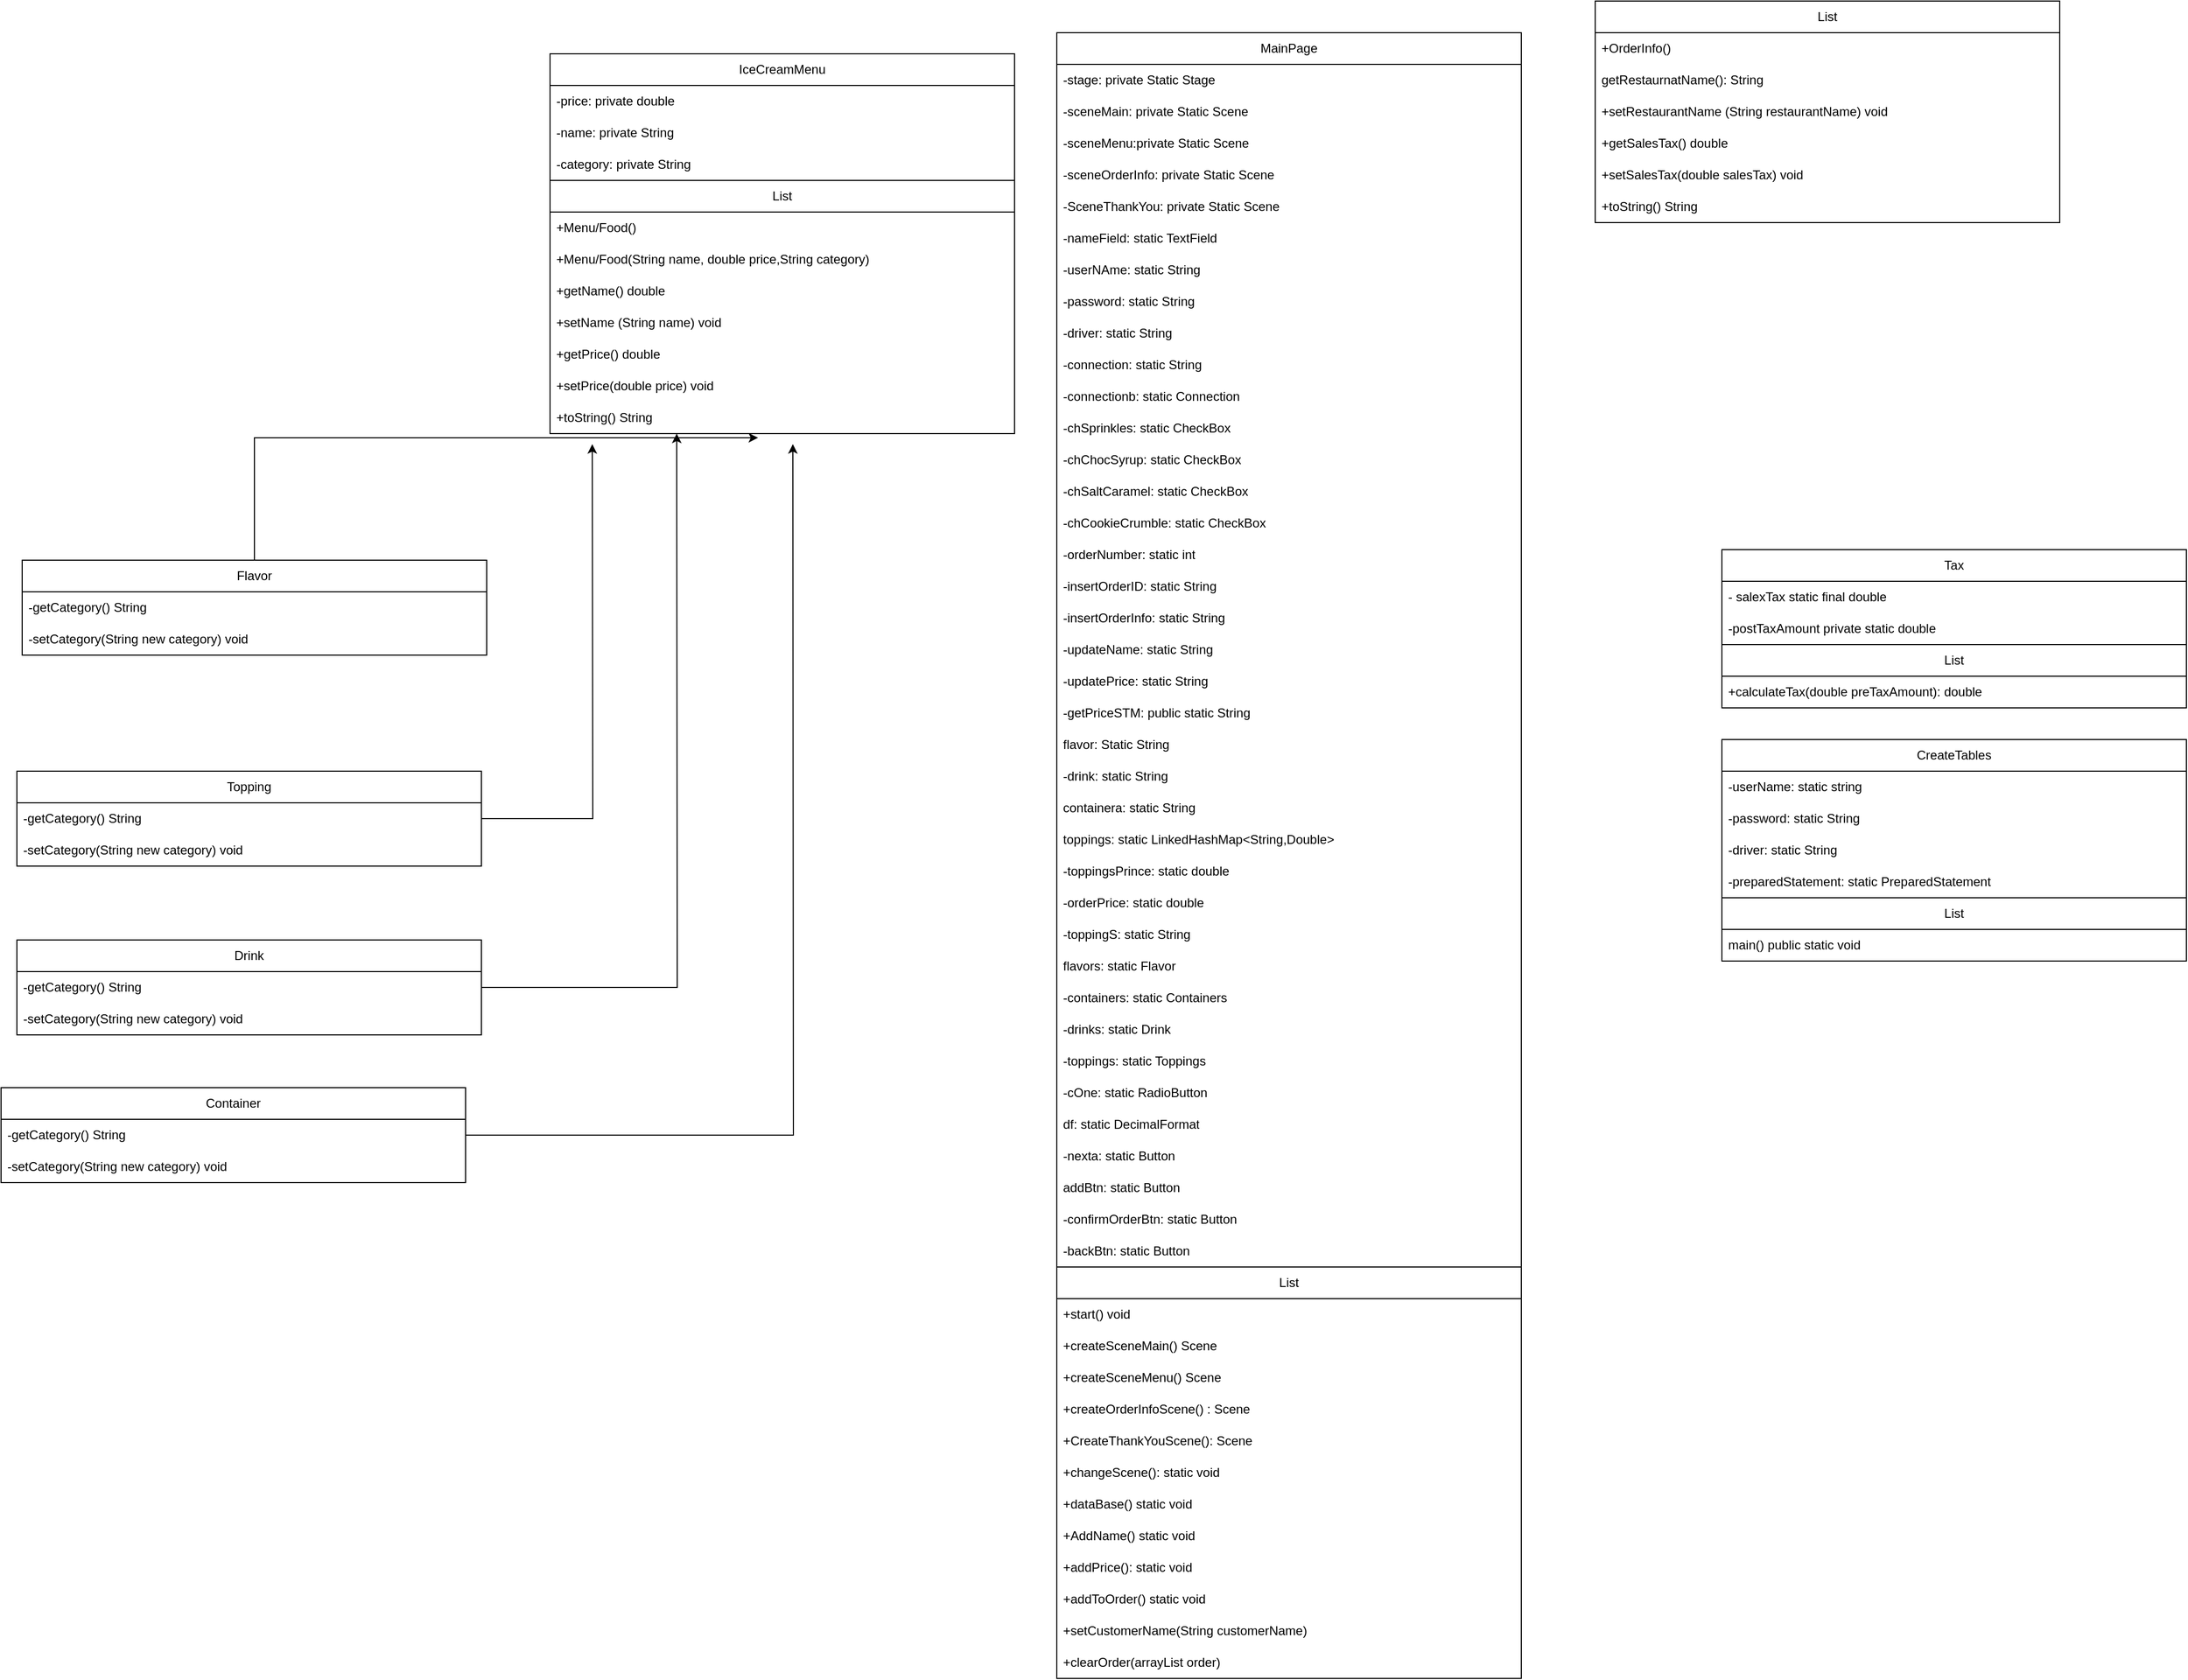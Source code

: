 <mxfile version="24.7.8">
  <diagram name="Page-1" id="-aifD0vS87wmcOVQs_tR">
    <mxGraphModel dx="1948" dy="847" grid="1" gridSize="10" guides="1" tooltips="1" connect="1" arrows="1" fold="1" page="1" pageScale="1" pageWidth="850" pageHeight="1100" math="0" shadow="0">
      <root>
        <mxCell id="0" />
        <mxCell id="1" parent="0" />
        <mxCell id="kjVfnSXXRz8Wj4rATBFp-2" value="IceCreamMenu" style="swimlane;fontStyle=0;childLayout=stackLayout;horizontal=1;startSize=30;horizontalStack=0;resizeParent=1;resizeParentMax=0;resizeLast=0;collapsible=1;marginBottom=0;whiteSpace=wrap;html=1;" parent="1" vertex="1">
          <mxGeometry x="80" y="120" width="440" height="120" as="geometry" />
        </mxCell>
        <mxCell id="kjVfnSXXRz8Wj4rATBFp-3" value="-price: private double" style="text;strokeColor=none;fillColor=none;align=left;verticalAlign=middle;spacingLeft=4;spacingRight=4;overflow=hidden;points=[[0,0.5],[1,0.5]];portConstraint=eastwest;rotatable=0;whiteSpace=wrap;html=1;" parent="kjVfnSXXRz8Wj4rATBFp-2" vertex="1">
          <mxGeometry y="30" width="440" height="30" as="geometry" />
        </mxCell>
        <mxCell id="kjVfnSXXRz8Wj4rATBFp-4" value="-name: private String" style="text;strokeColor=none;fillColor=none;align=left;verticalAlign=middle;spacingLeft=4;spacingRight=4;overflow=hidden;points=[[0,0.5],[1,0.5]];portConstraint=eastwest;rotatable=0;whiteSpace=wrap;html=1;" parent="kjVfnSXXRz8Wj4rATBFp-2" vertex="1">
          <mxGeometry y="60" width="440" height="30" as="geometry" />
        </mxCell>
        <mxCell id="II3tIrO5HXtIdkDojl2Y-5" value="-category: private String" style="text;strokeColor=none;fillColor=none;align=left;verticalAlign=middle;spacingLeft=4;spacingRight=4;overflow=hidden;points=[[0,0.5],[1,0.5]];portConstraint=eastwest;rotatable=0;whiteSpace=wrap;html=1;" parent="kjVfnSXXRz8Wj4rATBFp-2" vertex="1">
          <mxGeometry y="90" width="440" height="30" as="geometry" />
        </mxCell>
        <mxCell id="kjVfnSXXRz8Wj4rATBFp-8" value="List" style="swimlane;fontStyle=0;childLayout=stackLayout;horizontal=1;startSize=30;horizontalStack=0;resizeParent=1;resizeParentMax=0;resizeLast=0;collapsible=1;marginBottom=0;whiteSpace=wrap;html=1;" parent="1" vertex="1">
          <mxGeometry x="80" y="240" width="440" height="240" as="geometry" />
        </mxCell>
        <mxCell id="kjVfnSXXRz8Wj4rATBFp-10" value="+Menu/Food()" style="text;strokeColor=none;fillColor=none;align=left;verticalAlign=middle;spacingLeft=4;spacingRight=4;overflow=hidden;points=[[0,0.5],[1,0.5]];portConstraint=eastwest;rotatable=0;whiteSpace=wrap;html=1;" parent="kjVfnSXXRz8Wj4rATBFp-8" vertex="1">
          <mxGeometry y="30" width="440" height="30" as="geometry" />
        </mxCell>
        <mxCell id="kjVfnSXXRz8Wj4rATBFp-14" value="+Menu/Food(String name, double price,String category)" style="text;strokeColor=none;fillColor=none;align=left;verticalAlign=middle;spacingLeft=4;spacingRight=4;overflow=hidden;points=[[0,0.5],[1,0.5]];portConstraint=eastwest;rotatable=0;whiteSpace=wrap;html=1;" parent="kjVfnSXXRz8Wj4rATBFp-8" vertex="1">
          <mxGeometry y="60" width="440" height="30" as="geometry" />
        </mxCell>
        <mxCell id="kjVfnSXXRz8Wj4rATBFp-16" value="+getName() double" style="text;strokeColor=none;fillColor=none;align=left;verticalAlign=middle;spacingLeft=4;spacingRight=4;overflow=hidden;points=[[0,0.5],[1,0.5]];portConstraint=eastwest;rotatable=0;whiteSpace=wrap;html=1;" parent="kjVfnSXXRz8Wj4rATBFp-8" vertex="1">
          <mxGeometry y="90" width="440" height="30" as="geometry" />
        </mxCell>
        <mxCell id="kjVfnSXXRz8Wj4rATBFp-17" value="+setName (String name) void" style="text;strokeColor=none;fillColor=none;align=left;verticalAlign=middle;spacingLeft=4;spacingRight=4;overflow=hidden;points=[[0,0.5],[1,0.5]];portConstraint=eastwest;rotatable=0;whiteSpace=wrap;html=1;" parent="kjVfnSXXRz8Wj4rATBFp-8" vertex="1">
          <mxGeometry y="120" width="440" height="30" as="geometry" />
        </mxCell>
        <mxCell id="kjVfnSXXRz8Wj4rATBFp-20" value="+getPrice() double" style="text;strokeColor=none;fillColor=none;align=left;verticalAlign=middle;spacingLeft=4;spacingRight=4;overflow=hidden;points=[[0,0.5],[1,0.5]];portConstraint=eastwest;rotatable=0;whiteSpace=wrap;html=1;" parent="kjVfnSXXRz8Wj4rATBFp-8" vertex="1">
          <mxGeometry y="150" width="440" height="30" as="geometry" />
        </mxCell>
        <mxCell id="kjVfnSXXRz8Wj4rATBFp-21" value="+setPrice(double price) void" style="text;strokeColor=none;fillColor=none;align=left;verticalAlign=middle;spacingLeft=4;spacingRight=4;overflow=hidden;points=[[0,0.5],[1,0.5]];portConstraint=eastwest;rotatable=0;whiteSpace=wrap;html=1;" parent="kjVfnSXXRz8Wj4rATBFp-8" vertex="1">
          <mxGeometry y="180" width="440" height="30" as="geometry" />
        </mxCell>
        <mxCell id="II3tIrO5HXtIdkDojl2Y-6" value="+toString() String" style="text;strokeColor=none;fillColor=none;align=left;verticalAlign=middle;spacingLeft=4;spacingRight=4;overflow=hidden;points=[[0,0.5],[1,0.5]];portConstraint=eastwest;rotatable=0;whiteSpace=wrap;html=1;" parent="kjVfnSXXRz8Wj4rATBFp-8" vertex="1">
          <mxGeometry y="210" width="440" height="30" as="geometry" />
        </mxCell>
        <mxCell id="rbbCesa_e22yrcxq_NEv-3" value="MainPage" style="swimlane;fontStyle=0;childLayout=stackLayout;horizontal=1;startSize=30;horizontalStack=0;resizeParent=1;resizeParentMax=0;resizeLast=0;collapsible=1;marginBottom=0;whiteSpace=wrap;html=1;" parent="1" vertex="1">
          <mxGeometry x="560" y="100" width="440" height="1170" as="geometry" />
        </mxCell>
        <mxCell id="rbbCesa_e22yrcxq_NEv-4" value="-stage: private Static Stage" style="text;strokeColor=none;fillColor=none;align=left;verticalAlign=middle;spacingLeft=4;spacingRight=4;overflow=hidden;points=[[0,0.5],[1,0.5]];portConstraint=eastwest;rotatable=0;whiteSpace=wrap;html=1;" parent="rbbCesa_e22yrcxq_NEv-3" vertex="1">
          <mxGeometry y="30" width="440" height="30" as="geometry" />
        </mxCell>
        <mxCell id="II3tIrO5HXtIdkDojl2Y-7" value="-sceneMain: private Static Scene" style="text;strokeColor=none;fillColor=none;align=left;verticalAlign=middle;spacingLeft=4;spacingRight=4;overflow=hidden;points=[[0,0.5],[1,0.5]];portConstraint=eastwest;rotatable=0;whiteSpace=wrap;html=1;" parent="rbbCesa_e22yrcxq_NEv-3" vertex="1">
          <mxGeometry y="60" width="440" height="30" as="geometry" />
        </mxCell>
        <mxCell id="7e-p5TcosphbASPrPmZR-21" value="-sceneMenu:private Static Scene" style="text;strokeColor=none;fillColor=none;align=left;verticalAlign=middle;spacingLeft=4;spacingRight=4;overflow=hidden;points=[[0,0.5],[1,0.5]];portConstraint=eastwest;rotatable=0;whiteSpace=wrap;html=1;" vertex="1" parent="rbbCesa_e22yrcxq_NEv-3">
          <mxGeometry y="90" width="440" height="30" as="geometry" />
        </mxCell>
        <mxCell id="7e-p5TcosphbASPrPmZR-22" value="-sceneOrderInfo: private Static Scene" style="text;strokeColor=none;fillColor=none;align=left;verticalAlign=middle;spacingLeft=4;spacingRight=4;overflow=hidden;points=[[0,0.5],[1,0.5]];portConstraint=eastwest;rotatable=0;whiteSpace=wrap;html=1;" vertex="1" parent="rbbCesa_e22yrcxq_NEv-3">
          <mxGeometry y="120" width="440" height="30" as="geometry" />
        </mxCell>
        <mxCell id="7e-p5TcosphbASPrPmZR-23" value="-SceneThankYou: private Static Scene" style="text;strokeColor=none;fillColor=none;align=left;verticalAlign=middle;spacingLeft=4;spacingRight=4;overflow=hidden;points=[[0,0.5],[1,0.5]];portConstraint=eastwest;rotatable=0;whiteSpace=wrap;html=1;" vertex="1" parent="rbbCesa_e22yrcxq_NEv-3">
          <mxGeometry y="150" width="440" height="30" as="geometry" />
        </mxCell>
        <mxCell id="7e-p5TcosphbASPrPmZR-24" value="-nameField: static TextField" style="text;strokeColor=none;fillColor=none;align=left;verticalAlign=middle;spacingLeft=4;spacingRight=4;overflow=hidden;points=[[0,0.5],[1,0.5]];portConstraint=eastwest;rotatable=0;whiteSpace=wrap;html=1;" vertex="1" parent="rbbCesa_e22yrcxq_NEv-3">
          <mxGeometry y="180" width="440" height="30" as="geometry" />
        </mxCell>
        <mxCell id="7e-p5TcosphbASPrPmZR-25" value="-userNAme: static String" style="text;strokeColor=none;fillColor=none;align=left;verticalAlign=middle;spacingLeft=4;spacingRight=4;overflow=hidden;points=[[0,0.5],[1,0.5]];portConstraint=eastwest;rotatable=0;whiteSpace=wrap;html=1;" vertex="1" parent="rbbCesa_e22yrcxq_NEv-3">
          <mxGeometry y="210" width="440" height="30" as="geometry" />
        </mxCell>
        <mxCell id="7e-p5TcosphbASPrPmZR-26" value="-password: static String" style="text;strokeColor=none;fillColor=none;align=left;verticalAlign=middle;spacingLeft=4;spacingRight=4;overflow=hidden;points=[[0,0.5],[1,0.5]];portConstraint=eastwest;rotatable=0;whiteSpace=wrap;html=1;" vertex="1" parent="rbbCesa_e22yrcxq_NEv-3">
          <mxGeometry y="240" width="440" height="30" as="geometry" />
        </mxCell>
        <mxCell id="7e-p5TcosphbASPrPmZR-27" value="-driver: static String" style="text;strokeColor=none;fillColor=none;align=left;verticalAlign=middle;spacingLeft=4;spacingRight=4;overflow=hidden;points=[[0,0.5],[1,0.5]];portConstraint=eastwest;rotatable=0;whiteSpace=wrap;html=1;" vertex="1" parent="rbbCesa_e22yrcxq_NEv-3">
          <mxGeometry y="270" width="440" height="30" as="geometry" />
        </mxCell>
        <mxCell id="7e-p5TcosphbASPrPmZR-28" value="-connection: static String" style="text;strokeColor=none;fillColor=none;align=left;verticalAlign=middle;spacingLeft=4;spacingRight=4;overflow=hidden;points=[[0,0.5],[1,0.5]];portConstraint=eastwest;rotatable=0;whiteSpace=wrap;html=1;" vertex="1" parent="rbbCesa_e22yrcxq_NEv-3">
          <mxGeometry y="300" width="440" height="30" as="geometry" />
        </mxCell>
        <mxCell id="7e-p5TcosphbASPrPmZR-30" value="-connectionb: static Connection" style="text;strokeColor=none;fillColor=none;align=left;verticalAlign=middle;spacingLeft=4;spacingRight=4;overflow=hidden;points=[[0,0.5],[1,0.5]];portConstraint=eastwest;rotatable=0;whiteSpace=wrap;html=1;" vertex="1" parent="rbbCesa_e22yrcxq_NEv-3">
          <mxGeometry y="330" width="440" height="30" as="geometry" />
        </mxCell>
        <mxCell id="7e-p5TcosphbASPrPmZR-29" value="-chSprinkles: static CheckBox" style="text;strokeColor=none;fillColor=none;align=left;verticalAlign=middle;spacingLeft=4;spacingRight=4;overflow=hidden;points=[[0,0.5],[1,0.5]];portConstraint=eastwest;rotatable=0;whiteSpace=wrap;html=1;" vertex="1" parent="rbbCesa_e22yrcxq_NEv-3">
          <mxGeometry y="360" width="440" height="30" as="geometry" />
        </mxCell>
        <mxCell id="7e-p5TcosphbASPrPmZR-31" value="-chChocSyrup: static CheckBox" style="text;strokeColor=none;fillColor=none;align=left;verticalAlign=middle;spacingLeft=4;spacingRight=4;overflow=hidden;points=[[0,0.5],[1,0.5]];portConstraint=eastwest;rotatable=0;whiteSpace=wrap;html=1;" vertex="1" parent="rbbCesa_e22yrcxq_NEv-3">
          <mxGeometry y="390" width="440" height="30" as="geometry" />
        </mxCell>
        <mxCell id="7e-p5TcosphbASPrPmZR-32" value="-chSaltCaramel: static CheckBox" style="text;strokeColor=none;fillColor=none;align=left;verticalAlign=middle;spacingLeft=4;spacingRight=4;overflow=hidden;points=[[0,0.5],[1,0.5]];portConstraint=eastwest;rotatable=0;whiteSpace=wrap;html=1;" vertex="1" parent="rbbCesa_e22yrcxq_NEv-3">
          <mxGeometry y="420" width="440" height="30" as="geometry" />
        </mxCell>
        <mxCell id="7e-p5TcosphbASPrPmZR-33" value="-chCookieCrumble: static CheckBox" style="text;strokeColor=none;fillColor=none;align=left;verticalAlign=middle;spacingLeft=4;spacingRight=4;overflow=hidden;points=[[0,0.5],[1,0.5]];portConstraint=eastwest;rotatable=0;whiteSpace=wrap;html=1;" vertex="1" parent="rbbCesa_e22yrcxq_NEv-3">
          <mxGeometry y="450" width="440" height="30" as="geometry" />
        </mxCell>
        <mxCell id="7e-p5TcosphbASPrPmZR-34" value="-orderNumber: static int" style="text;strokeColor=none;fillColor=none;align=left;verticalAlign=middle;spacingLeft=4;spacingRight=4;overflow=hidden;points=[[0,0.5],[1,0.5]];portConstraint=eastwest;rotatable=0;whiteSpace=wrap;html=1;" vertex="1" parent="rbbCesa_e22yrcxq_NEv-3">
          <mxGeometry y="480" width="440" height="30" as="geometry" />
        </mxCell>
        <mxCell id="7e-p5TcosphbASPrPmZR-35" value="-insertOrderID: static String" style="text;strokeColor=none;fillColor=none;align=left;verticalAlign=middle;spacingLeft=4;spacingRight=4;overflow=hidden;points=[[0,0.5],[1,0.5]];portConstraint=eastwest;rotatable=0;whiteSpace=wrap;html=1;" vertex="1" parent="rbbCesa_e22yrcxq_NEv-3">
          <mxGeometry y="510" width="440" height="30" as="geometry" />
        </mxCell>
        <mxCell id="7e-p5TcosphbASPrPmZR-36" value="-insertOrderInfo: static String" style="text;strokeColor=none;fillColor=none;align=left;verticalAlign=middle;spacingLeft=4;spacingRight=4;overflow=hidden;points=[[0,0.5],[1,0.5]];portConstraint=eastwest;rotatable=0;whiteSpace=wrap;html=1;" vertex="1" parent="rbbCesa_e22yrcxq_NEv-3">
          <mxGeometry y="540" width="440" height="30" as="geometry" />
        </mxCell>
        <mxCell id="7e-p5TcosphbASPrPmZR-37" value="-updateName: static String" style="text;strokeColor=none;fillColor=none;align=left;verticalAlign=middle;spacingLeft=4;spacingRight=4;overflow=hidden;points=[[0,0.5],[1,0.5]];portConstraint=eastwest;rotatable=0;whiteSpace=wrap;html=1;" vertex="1" parent="rbbCesa_e22yrcxq_NEv-3">
          <mxGeometry y="570" width="440" height="30" as="geometry" />
        </mxCell>
        <mxCell id="7e-p5TcosphbASPrPmZR-38" value="-updatePrice: static String" style="text;strokeColor=none;fillColor=none;align=left;verticalAlign=middle;spacingLeft=4;spacingRight=4;overflow=hidden;points=[[0,0.5],[1,0.5]];portConstraint=eastwest;rotatable=0;whiteSpace=wrap;html=1;" vertex="1" parent="rbbCesa_e22yrcxq_NEv-3">
          <mxGeometry y="600" width="440" height="30" as="geometry" />
        </mxCell>
        <mxCell id="7e-p5TcosphbASPrPmZR-39" value="-getPriceSTM: public static String" style="text;strokeColor=none;fillColor=none;align=left;verticalAlign=middle;spacingLeft=4;spacingRight=4;overflow=hidden;points=[[0,0.5],[1,0.5]];portConstraint=eastwest;rotatable=0;whiteSpace=wrap;html=1;" vertex="1" parent="rbbCesa_e22yrcxq_NEv-3">
          <mxGeometry y="630" width="440" height="30" as="geometry" />
        </mxCell>
        <mxCell id="7e-p5TcosphbASPrPmZR-40" value="flavor: Static String" style="text;strokeColor=none;fillColor=none;align=left;verticalAlign=middle;spacingLeft=4;spacingRight=4;overflow=hidden;points=[[0,0.5],[1,0.5]];portConstraint=eastwest;rotatable=0;whiteSpace=wrap;html=1;" vertex="1" parent="rbbCesa_e22yrcxq_NEv-3">
          <mxGeometry y="660" width="440" height="30" as="geometry" />
        </mxCell>
        <mxCell id="7e-p5TcosphbASPrPmZR-41" value="-drink: static String" style="text;strokeColor=none;fillColor=none;align=left;verticalAlign=middle;spacingLeft=4;spacingRight=4;overflow=hidden;points=[[0,0.5],[1,0.5]];portConstraint=eastwest;rotatable=0;whiteSpace=wrap;html=1;" vertex="1" parent="rbbCesa_e22yrcxq_NEv-3">
          <mxGeometry y="690" width="440" height="30" as="geometry" />
        </mxCell>
        <mxCell id="7e-p5TcosphbASPrPmZR-42" value="containera: static String" style="text;strokeColor=none;fillColor=none;align=left;verticalAlign=middle;spacingLeft=4;spacingRight=4;overflow=hidden;points=[[0,0.5],[1,0.5]];portConstraint=eastwest;rotatable=0;whiteSpace=wrap;html=1;" vertex="1" parent="rbbCesa_e22yrcxq_NEv-3">
          <mxGeometry y="720" width="440" height="30" as="geometry" />
        </mxCell>
        <mxCell id="7e-p5TcosphbASPrPmZR-43" value="toppings: static LinkedHashMap&amp;lt;String,Double&amp;gt;" style="text;strokeColor=none;fillColor=none;align=left;verticalAlign=middle;spacingLeft=4;spacingRight=4;overflow=hidden;points=[[0,0.5],[1,0.5]];portConstraint=eastwest;rotatable=0;whiteSpace=wrap;html=1;" vertex="1" parent="rbbCesa_e22yrcxq_NEv-3">
          <mxGeometry y="750" width="440" height="30" as="geometry" />
        </mxCell>
        <mxCell id="7e-p5TcosphbASPrPmZR-44" value="-toppingsPrince: static double" style="text;strokeColor=none;fillColor=none;align=left;verticalAlign=middle;spacingLeft=4;spacingRight=4;overflow=hidden;points=[[0,0.5],[1,0.5]];portConstraint=eastwest;rotatable=0;whiteSpace=wrap;html=1;" vertex="1" parent="rbbCesa_e22yrcxq_NEv-3">
          <mxGeometry y="780" width="440" height="30" as="geometry" />
        </mxCell>
        <mxCell id="7e-p5TcosphbASPrPmZR-45" value="-orderPrice: static double" style="text;strokeColor=none;fillColor=none;align=left;verticalAlign=middle;spacingLeft=4;spacingRight=4;overflow=hidden;points=[[0,0.5],[1,0.5]];portConstraint=eastwest;rotatable=0;whiteSpace=wrap;html=1;" vertex="1" parent="rbbCesa_e22yrcxq_NEv-3">
          <mxGeometry y="810" width="440" height="30" as="geometry" />
        </mxCell>
        <mxCell id="7e-p5TcosphbASPrPmZR-46" value="-toppingS: static String" style="text;strokeColor=none;fillColor=none;align=left;verticalAlign=middle;spacingLeft=4;spacingRight=4;overflow=hidden;points=[[0,0.5],[1,0.5]];portConstraint=eastwest;rotatable=0;whiteSpace=wrap;html=1;" vertex="1" parent="rbbCesa_e22yrcxq_NEv-3">
          <mxGeometry y="840" width="440" height="30" as="geometry" />
        </mxCell>
        <mxCell id="7e-p5TcosphbASPrPmZR-47" value="flavors: static Flavor" style="text;strokeColor=none;fillColor=none;align=left;verticalAlign=middle;spacingLeft=4;spacingRight=4;overflow=hidden;points=[[0,0.5],[1,0.5]];portConstraint=eastwest;rotatable=0;whiteSpace=wrap;html=1;" vertex="1" parent="rbbCesa_e22yrcxq_NEv-3">
          <mxGeometry y="870" width="440" height="30" as="geometry" />
        </mxCell>
        <mxCell id="7e-p5TcosphbASPrPmZR-48" value="-containers: static Containers" style="text;strokeColor=none;fillColor=none;align=left;verticalAlign=middle;spacingLeft=4;spacingRight=4;overflow=hidden;points=[[0,0.5],[1,0.5]];portConstraint=eastwest;rotatable=0;whiteSpace=wrap;html=1;" vertex="1" parent="rbbCesa_e22yrcxq_NEv-3">
          <mxGeometry y="900" width="440" height="30" as="geometry" />
        </mxCell>
        <mxCell id="7e-p5TcosphbASPrPmZR-49" value="-drinks: static Drink" style="text;strokeColor=none;fillColor=none;align=left;verticalAlign=middle;spacingLeft=4;spacingRight=4;overflow=hidden;points=[[0,0.5],[1,0.5]];portConstraint=eastwest;rotatable=0;whiteSpace=wrap;html=1;" vertex="1" parent="rbbCesa_e22yrcxq_NEv-3">
          <mxGeometry y="930" width="440" height="30" as="geometry" />
        </mxCell>
        <mxCell id="7e-p5TcosphbASPrPmZR-50" value="-toppings: static Toppings" style="text;strokeColor=none;fillColor=none;align=left;verticalAlign=middle;spacingLeft=4;spacingRight=4;overflow=hidden;points=[[0,0.5],[1,0.5]];portConstraint=eastwest;rotatable=0;whiteSpace=wrap;html=1;" vertex="1" parent="rbbCesa_e22yrcxq_NEv-3">
          <mxGeometry y="960" width="440" height="30" as="geometry" />
        </mxCell>
        <mxCell id="7e-p5TcosphbASPrPmZR-51" value="-cOne: static RadioButton" style="text;strokeColor=none;fillColor=none;align=left;verticalAlign=middle;spacingLeft=4;spacingRight=4;overflow=hidden;points=[[0,0.5],[1,0.5]];portConstraint=eastwest;rotatable=0;whiteSpace=wrap;html=1;" vertex="1" parent="rbbCesa_e22yrcxq_NEv-3">
          <mxGeometry y="990" width="440" height="30" as="geometry" />
        </mxCell>
        <mxCell id="7e-p5TcosphbASPrPmZR-52" value="df: static DecimalFormat" style="text;strokeColor=none;fillColor=none;align=left;verticalAlign=middle;spacingLeft=4;spacingRight=4;overflow=hidden;points=[[0,0.5],[1,0.5]];portConstraint=eastwest;rotatable=0;whiteSpace=wrap;html=1;" vertex="1" parent="rbbCesa_e22yrcxq_NEv-3">
          <mxGeometry y="1020" width="440" height="30" as="geometry" />
        </mxCell>
        <mxCell id="7e-p5TcosphbASPrPmZR-53" value="-nexta: static Button" style="text;strokeColor=none;fillColor=none;align=left;verticalAlign=middle;spacingLeft=4;spacingRight=4;overflow=hidden;points=[[0,0.5],[1,0.5]];portConstraint=eastwest;rotatable=0;whiteSpace=wrap;html=1;" vertex="1" parent="rbbCesa_e22yrcxq_NEv-3">
          <mxGeometry y="1050" width="440" height="30" as="geometry" />
        </mxCell>
        <mxCell id="7e-p5TcosphbASPrPmZR-54" value="addBtn: static Button" style="text;strokeColor=none;fillColor=none;align=left;verticalAlign=middle;spacingLeft=4;spacingRight=4;overflow=hidden;points=[[0,0.5],[1,0.5]];portConstraint=eastwest;rotatable=0;whiteSpace=wrap;html=1;" vertex="1" parent="rbbCesa_e22yrcxq_NEv-3">
          <mxGeometry y="1080" width="440" height="30" as="geometry" />
        </mxCell>
        <mxCell id="7e-p5TcosphbASPrPmZR-55" value="-confirmOrderBtn: static Button" style="text;strokeColor=none;fillColor=none;align=left;verticalAlign=middle;spacingLeft=4;spacingRight=4;overflow=hidden;points=[[0,0.5],[1,0.5]];portConstraint=eastwest;rotatable=0;whiteSpace=wrap;html=1;" vertex="1" parent="rbbCesa_e22yrcxq_NEv-3">
          <mxGeometry y="1110" width="440" height="30" as="geometry" />
        </mxCell>
        <mxCell id="7e-p5TcosphbASPrPmZR-56" value="-backBtn: static Button" style="text;strokeColor=none;fillColor=none;align=left;verticalAlign=middle;spacingLeft=4;spacingRight=4;overflow=hidden;points=[[0,0.5],[1,0.5]];portConstraint=eastwest;rotatable=0;whiteSpace=wrap;html=1;" vertex="1" parent="rbbCesa_e22yrcxq_NEv-3">
          <mxGeometry y="1140" width="440" height="30" as="geometry" />
        </mxCell>
        <mxCell id="II3tIrO5HXtIdkDojl2Y-11" value="List" style="swimlane;fontStyle=0;childLayout=stackLayout;horizontal=1;startSize=30;horizontalStack=0;resizeParent=1;resizeParentMax=0;resizeLast=0;collapsible=1;marginBottom=0;whiteSpace=wrap;html=1;" parent="1" vertex="1">
          <mxGeometry x="1070" y="70" width="440" height="210" as="geometry" />
        </mxCell>
        <mxCell id="II3tIrO5HXtIdkDojl2Y-13" value="+OrderInfo()" style="text;strokeColor=none;fillColor=none;align=left;verticalAlign=middle;spacingLeft=4;spacingRight=4;overflow=hidden;points=[[0,0.5],[1,0.5]];portConstraint=eastwest;rotatable=0;whiteSpace=wrap;html=1;" parent="II3tIrO5HXtIdkDojl2Y-11" vertex="1">
          <mxGeometry y="30" width="440" height="30" as="geometry" />
        </mxCell>
        <mxCell id="II3tIrO5HXtIdkDojl2Y-14" value="getRestaurnatName(): String" style="text;strokeColor=none;fillColor=none;align=left;verticalAlign=middle;spacingLeft=4;spacingRight=4;overflow=hidden;points=[[0,0.5],[1,0.5]];portConstraint=eastwest;rotatable=0;whiteSpace=wrap;html=1;" parent="II3tIrO5HXtIdkDojl2Y-11" vertex="1">
          <mxGeometry y="60" width="440" height="30" as="geometry" />
        </mxCell>
        <mxCell id="II3tIrO5HXtIdkDojl2Y-15" value="+setRestaurantName (String restaurantName) void" style="text;strokeColor=none;fillColor=none;align=left;verticalAlign=middle;spacingLeft=4;spacingRight=4;overflow=hidden;points=[[0,0.5],[1,0.5]];portConstraint=eastwest;rotatable=0;whiteSpace=wrap;html=1;" parent="II3tIrO5HXtIdkDojl2Y-11" vertex="1">
          <mxGeometry y="90" width="440" height="30" as="geometry" />
        </mxCell>
        <mxCell id="II3tIrO5HXtIdkDojl2Y-16" value="+getSalesTax() double" style="text;strokeColor=none;fillColor=none;align=left;verticalAlign=middle;spacingLeft=4;spacingRight=4;overflow=hidden;points=[[0,0.5],[1,0.5]];portConstraint=eastwest;rotatable=0;whiteSpace=wrap;html=1;" parent="II3tIrO5HXtIdkDojl2Y-11" vertex="1">
          <mxGeometry y="120" width="440" height="30" as="geometry" />
        </mxCell>
        <mxCell id="II3tIrO5HXtIdkDojl2Y-17" value="+setSalesTax(double salesTax) void" style="text;strokeColor=none;fillColor=none;align=left;verticalAlign=middle;spacingLeft=4;spacingRight=4;overflow=hidden;points=[[0,0.5],[1,0.5]];portConstraint=eastwest;rotatable=0;whiteSpace=wrap;html=1;" parent="II3tIrO5HXtIdkDojl2Y-11" vertex="1">
          <mxGeometry y="150" width="440" height="30" as="geometry" />
        </mxCell>
        <mxCell id="II3tIrO5HXtIdkDojl2Y-20" value="+toString() String" style="text;strokeColor=none;fillColor=none;align=left;verticalAlign=middle;spacingLeft=4;spacingRight=4;overflow=hidden;points=[[0,0.5],[1,0.5]];portConstraint=eastwest;rotatable=0;whiteSpace=wrap;html=1;" parent="II3tIrO5HXtIdkDojl2Y-11" vertex="1">
          <mxGeometry y="180" width="440" height="30" as="geometry" />
        </mxCell>
        <mxCell id="II3tIrO5HXtIdkDojl2Y-29" value="List" style="swimlane;fontStyle=0;childLayout=stackLayout;horizontal=1;startSize=30;horizontalStack=0;resizeParent=1;resizeParentMax=0;resizeLast=0;collapsible=1;marginBottom=0;whiteSpace=wrap;html=1;" parent="1" vertex="1">
          <mxGeometry x="560" y="1270" width="440" height="390" as="geometry" />
        </mxCell>
        <mxCell id="II3tIrO5HXtIdkDojl2Y-30" value="+start() void" style="text;strokeColor=none;fillColor=none;align=left;verticalAlign=middle;spacingLeft=4;spacingRight=4;overflow=hidden;points=[[0,0.5],[1,0.5]];portConstraint=eastwest;rotatable=0;whiteSpace=wrap;html=1;" parent="II3tIrO5HXtIdkDojl2Y-29" vertex="1">
          <mxGeometry y="30" width="440" height="30" as="geometry" />
        </mxCell>
        <mxCell id="II3tIrO5HXtIdkDojl2Y-31" value="+createSceneMain() Scene" style="text;strokeColor=none;fillColor=none;align=left;verticalAlign=middle;spacingLeft=4;spacingRight=4;overflow=hidden;points=[[0,0.5],[1,0.5]];portConstraint=eastwest;rotatable=0;whiteSpace=wrap;html=1;" parent="II3tIrO5HXtIdkDojl2Y-29" vertex="1">
          <mxGeometry y="60" width="440" height="30" as="geometry" />
        </mxCell>
        <mxCell id="II3tIrO5HXtIdkDojl2Y-32" value="+createSceneMenu() Scene" style="text;strokeColor=none;fillColor=none;align=left;verticalAlign=middle;spacingLeft=4;spacingRight=4;overflow=hidden;points=[[0,0.5],[1,0.5]];portConstraint=eastwest;rotatable=0;whiteSpace=wrap;html=1;" parent="II3tIrO5HXtIdkDojl2Y-29" vertex="1">
          <mxGeometry y="90" width="440" height="30" as="geometry" />
        </mxCell>
        <mxCell id="II3tIrO5HXtIdkDojl2Y-33" value="+createOrderInfoScene() : Scene" style="text;strokeColor=none;fillColor=none;align=left;verticalAlign=middle;spacingLeft=4;spacingRight=4;overflow=hidden;points=[[0,0.5],[1,0.5]];portConstraint=eastwest;rotatable=0;whiteSpace=wrap;html=1;" parent="II3tIrO5HXtIdkDojl2Y-29" vertex="1">
          <mxGeometry y="120" width="440" height="30" as="geometry" />
        </mxCell>
        <mxCell id="II3tIrO5HXtIdkDojl2Y-34" value="+CreateThankYouScene(): Scene" style="text;strokeColor=none;fillColor=none;align=left;verticalAlign=middle;spacingLeft=4;spacingRight=4;overflow=hidden;points=[[0,0.5],[1,0.5]];portConstraint=eastwest;rotatable=0;whiteSpace=wrap;html=1;" parent="II3tIrO5HXtIdkDojl2Y-29" vertex="1">
          <mxGeometry y="150" width="440" height="30" as="geometry" />
        </mxCell>
        <mxCell id="II3tIrO5HXtIdkDojl2Y-35" value="+changeScene(): static void" style="text;strokeColor=none;fillColor=none;align=left;verticalAlign=middle;spacingLeft=4;spacingRight=4;overflow=hidden;points=[[0,0.5],[1,0.5]];portConstraint=eastwest;rotatable=0;whiteSpace=wrap;html=1;" parent="II3tIrO5HXtIdkDojl2Y-29" vertex="1">
          <mxGeometry y="180" width="440" height="30" as="geometry" />
        </mxCell>
        <mxCell id="II3tIrO5HXtIdkDojl2Y-36" value="+dataBase() static void" style="text;strokeColor=none;fillColor=none;align=left;verticalAlign=middle;spacingLeft=4;spacingRight=4;overflow=hidden;points=[[0,0.5],[1,0.5]];portConstraint=eastwest;rotatable=0;whiteSpace=wrap;html=1;" parent="II3tIrO5HXtIdkDojl2Y-29" vertex="1">
          <mxGeometry y="210" width="440" height="30" as="geometry" />
        </mxCell>
        <mxCell id="II3tIrO5HXtIdkDojl2Y-37" value="+AddName() static void" style="text;strokeColor=none;fillColor=none;align=left;verticalAlign=middle;spacingLeft=4;spacingRight=4;overflow=hidden;points=[[0,0.5],[1,0.5]];portConstraint=eastwest;rotatable=0;whiteSpace=wrap;html=1;" parent="II3tIrO5HXtIdkDojl2Y-29" vertex="1">
          <mxGeometry y="240" width="440" height="30" as="geometry" />
        </mxCell>
        <mxCell id="II3tIrO5HXtIdkDojl2Y-38" value="+addPrice(): static void" style="text;strokeColor=none;fillColor=none;align=left;verticalAlign=middle;spacingLeft=4;spacingRight=4;overflow=hidden;points=[[0,0.5],[1,0.5]];portConstraint=eastwest;rotatable=0;whiteSpace=wrap;html=1;" parent="II3tIrO5HXtIdkDojl2Y-29" vertex="1">
          <mxGeometry y="270" width="440" height="30" as="geometry" />
        </mxCell>
        <mxCell id="II3tIrO5HXtIdkDojl2Y-49" value="+addToOrder() static void" style="text;strokeColor=none;fillColor=none;align=left;verticalAlign=middle;spacingLeft=4;spacingRight=4;overflow=hidden;points=[[0,0.5],[1,0.5]];portConstraint=eastwest;rotatable=0;whiteSpace=wrap;html=1;" parent="II3tIrO5HXtIdkDojl2Y-29" vertex="1">
          <mxGeometry y="300" width="440" height="30" as="geometry" />
        </mxCell>
        <mxCell id="II3tIrO5HXtIdkDojl2Y-51" value="+setCustomerName(String customerName)" style="text;strokeColor=none;fillColor=none;align=left;verticalAlign=middle;spacingLeft=4;spacingRight=4;overflow=hidden;points=[[0,0.5],[1,0.5]];portConstraint=eastwest;rotatable=0;whiteSpace=wrap;html=1;" parent="II3tIrO5HXtIdkDojl2Y-29" vertex="1">
          <mxGeometry y="330" width="440" height="30" as="geometry" />
        </mxCell>
        <mxCell id="II3tIrO5HXtIdkDojl2Y-86" value="+clearOrder(arrayList order)" style="text;strokeColor=none;fillColor=none;align=left;verticalAlign=middle;spacingLeft=4;spacingRight=4;overflow=hidden;points=[[0,0.5],[1,0.5]];portConstraint=eastwest;rotatable=0;whiteSpace=wrap;html=1;" parent="II3tIrO5HXtIdkDojl2Y-29" vertex="1">
          <mxGeometry y="360" width="440" height="30" as="geometry" />
        </mxCell>
        <mxCell id="II3tIrO5HXtIdkDojl2Y-52" value="CreateTables" style="swimlane;fontStyle=0;childLayout=stackLayout;horizontal=1;startSize=30;horizontalStack=0;resizeParent=1;resizeParentMax=0;resizeLast=0;collapsible=1;marginBottom=0;whiteSpace=wrap;html=1;" parent="1" vertex="1">
          <mxGeometry x="1190" y="770" width="440" height="150" as="geometry" />
        </mxCell>
        <mxCell id="II3tIrO5HXtIdkDojl2Y-54" value="-userName: static string" style="text;strokeColor=none;fillColor=none;align=left;verticalAlign=middle;spacingLeft=4;spacingRight=4;overflow=hidden;points=[[0,0.5],[1,0.5]];portConstraint=eastwest;rotatable=0;whiteSpace=wrap;html=1;" parent="II3tIrO5HXtIdkDojl2Y-52" vertex="1">
          <mxGeometry y="30" width="440" height="30" as="geometry" />
        </mxCell>
        <mxCell id="II3tIrO5HXtIdkDojl2Y-55" value="-password: static String" style="text;strokeColor=none;fillColor=none;align=left;verticalAlign=middle;spacingLeft=4;spacingRight=4;overflow=hidden;points=[[0,0.5],[1,0.5]];portConstraint=eastwest;rotatable=0;whiteSpace=wrap;html=1;" parent="II3tIrO5HXtIdkDojl2Y-52" vertex="1">
          <mxGeometry y="60" width="440" height="30" as="geometry" />
        </mxCell>
        <mxCell id="7e-p5TcosphbASPrPmZR-19" value="-driver: static String" style="text;strokeColor=none;fillColor=none;align=left;verticalAlign=middle;spacingLeft=4;spacingRight=4;overflow=hidden;points=[[0,0.5],[1,0.5]];portConstraint=eastwest;rotatable=0;whiteSpace=wrap;html=1;" vertex="1" parent="II3tIrO5HXtIdkDojl2Y-52">
          <mxGeometry y="90" width="440" height="30" as="geometry" />
        </mxCell>
        <mxCell id="7e-p5TcosphbASPrPmZR-20" value="-preparedStatement: static PreparedStatement" style="text;strokeColor=none;fillColor=none;align=left;verticalAlign=middle;spacingLeft=4;spacingRight=4;overflow=hidden;points=[[0,0.5],[1,0.5]];portConstraint=eastwest;rotatable=0;whiteSpace=wrap;html=1;" vertex="1" parent="II3tIrO5HXtIdkDojl2Y-52">
          <mxGeometry y="120" width="440" height="30" as="geometry" />
        </mxCell>
        <mxCell id="II3tIrO5HXtIdkDojl2Y-56" value="List" style="swimlane;fontStyle=0;childLayout=stackLayout;horizontal=1;startSize=30;horizontalStack=0;resizeParent=1;resizeParentMax=0;resizeLast=0;collapsible=1;marginBottom=0;whiteSpace=wrap;html=1;" parent="1" vertex="1">
          <mxGeometry x="1190" y="920" width="440" height="60" as="geometry" />
        </mxCell>
        <mxCell id="II3tIrO5HXtIdkDojl2Y-57" value="main() public static void" style="text;strokeColor=none;fillColor=none;align=left;verticalAlign=middle;spacingLeft=4;spacingRight=4;overflow=hidden;points=[[0,0.5],[1,0.5]];portConstraint=eastwest;rotatable=0;whiteSpace=wrap;html=1;" parent="II3tIrO5HXtIdkDojl2Y-56" vertex="1">
          <mxGeometry y="30" width="440" height="30" as="geometry" />
        </mxCell>
        <mxCell id="II3tIrO5HXtIdkDojl2Y-69" value="Tax" style="swimlane;fontStyle=0;childLayout=stackLayout;horizontal=1;startSize=30;horizontalStack=0;resizeParent=1;resizeParentMax=0;resizeLast=0;collapsible=1;marginBottom=0;whiteSpace=wrap;html=1;" parent="1" vertex="1">
          <mxGeometry x="1190" y="590" width="440" height="90" as="geometry" />
        </mxCell>
        <mxCell id="II3tIrO5HXtIdkDojl2Y-70" value="- salexTax static final double" style="text;strokeColor=none;fillColor=none;align=left;verticalAlign=middle;spacingLeft=4;spacingRight=4;overflow=hidden;points=[[0,0.5],[1,0.5]];portConstraint=eastwest;rotatable=0;whiteSpace=wrap;html=1;" parent="II3tIrO5HXtIdkDojl2Y-69" vertex="1">
          <mxGeometry y="30" width="440" height="30" as="geometry" />
        </mxCell>
        <mxCell id="7e-p5TcosphbASPrPmZR-17" value="-postTaxAmount private static double" style="text;strokeColor=none;fillColor=none;align=left;verticalAlign=middle;spacingLeft=4;spacingRight=4;overflow=hidden;points=[[0,0.5],[1,0.5]];portConstraint=eastwest;rotatable=0;whiteSpace=wrap;html=1;" vertex="1" parent="II3tIrO5HXtIdkDojl2Y-69">
          <mxGeometry y="60" width="440" height="30" as="geometry" />
        </mxCell>
        <mxCell id="II3tIrO5HXtIdkDojl2Y-87" value="List" style="swimlane;fontStyle=0;childLayout=stackLayout;horizontal=1;startSize=30;horizontalStack=0;resizeParent=1;resizeParentMax=0;resizeLast=0;collapsible=1;marginBottom=0;whiteSpace=wrap;html=1;" parent="1" vertex="1">
          <mxGeometry x="1190" y="680" width="440" height="60" as="geometry" />
        </mxCell>
        <mxCell id="II3tIrO5HXtIdkDojl2Y-91" value="+calculateTax(double preTaxAmount): double&amp;nbsp;" style="text;strokeColor=none;fillColor=none;align=left;verticalAlign=middle;spacingLeft=4;spacingRight=4;overflow=hidden;points=[[0,0.5],[1,0.5]];portConstraint=eastwest;rotatable=0;whiteSpace=wrap;html=1;" parent="II3tIrO5HXtIdkDojl2Y-87" vertex="1">
          <mxGeometry y="30" width="440" height="30" as="geometry" />
        </mxCell>
        <mxCell id="7e-p5TcosphbASPrPmZR-1" value="Flavor" style="swimlane;fontStyle=0;childLayout=stackLayout;horizontal=1;startSize=30;horizontalStack=0;resizeParent=1;resizeParentMax=0;resizeLast=0;collapsible=1;marginBottom=0;whiteSpace=wrap;html=1;" vertex="1" parent="1">
          <mxGeometry x="-420" y="600" width="440" height="90" as="geometry" />
        </mxCell>
        <mxCell id="7e-p5TcosphbASPrPmZR-2" value="-getCategory() String" style="text;strokeColor=none;fillColor=none;align=left;verticalAlign=middle;spacingLeft=4;spacingRight=4;overflow=hidden;points=[[0,0.5],[1,0.5]];portConstraint=eastwest;rotatable=0;whiteSpace=wrap;html=1;" vertex="1" parent="7e-p5TcosphbASPrPmZR-1">
          <mxGeometry y="30" width="440" height="30" as="geometry" />
        </mxCell>
        <mxCell id="7e-p5TcosphbASPrPmZR-3" value="-setCategory(String new category) void" style="text;strokeColor=none;fillColor=none;align=left;verticalAlign=middle;spacingLeft=4;spacingRight=4;overflow=hidden;points=[[0,0.5],[1,0.5]];portConstraint=eastwest;rotatable=0;whiteSpace=wrap;html=1;" vertex="1" parent="7e-p5TcosphbASPrPmZR-1">
          <mxGeometry y="60" width="440" height="30" as="geometry" />
        </mxCell>
        <mxCell id="7e-p5TcosphbASPrPmZR-4" style="edgeStyle=orthogonalEdgeStyle;rounded=0;orthogonalLoop=1;jettySize=auto;html=1;entryX=0.448;entryY=1.133;entryDx=0;entryDy=0;entryPerimeter=0;" edge="1" parent="1" source="7e-p5TcosphbASPrPmZR-1" target="II3tIrO5HXtIdkDojl2Y-6">
          <mxGeometry relative="1" as="geometry" />
        </mxCell>
        <mxCell id="7e-p5TcosphbASPrPmZR-8" style="edgeStyle=orthogonalEdgeStyle;rounded=0;orthogonalLoop=1;jettySize=auto;html=1;" edge="1" parent="1" source="7e-p5TcosphbASPrPmZR-5">
          <mxGeometry relative="1" as="geometry">
            <mxPoint x="120" y="490" as="targetPoint" />
          </mxGeometry>
        </mxCell>
        <mxCell id="7e-p5TcosphbASPrPmZR-5" value="Topping" style="swimlane;fontStyle=0;childLayout=stackLayout;horizontal=1;startSize=30;horizontalStack=0;resizeParent=1;resizeParentMax=0;resizeLast=0;collapsible=1;marginBottom=0;whiteSpace=wrap;html=1;" vertex="1" parent="1">
          <mxGeometry x="-425" y="800" width="440" height="90" as="geometry" />
        </mxCell>
        <mxCell id="7e-p5TcosphbASPrPmZR-6" value="-getCategory() String" style="text;strokeColor=none;fillColor=none;align=left;verticalAlign=middle;spacingLeft=4;spacingRight=4;overflow=hidden;points=[[0,0.5],[1,0.5]];portConstraint=eastwest;rotatable=0;whiteSpace=wrap;html=1;" vertex="1" parent="7e-p5TcosphbASPrPmZR-5">
          <mxGeometry y="30" width="440" height="30" as="geometry" />
        </mxCell>
        <mxCell id="7e-p5TcosphbASPrPmZR-7" value="-setCategory(String new category) void" style="text;strokeColor=none;fillColor=none;align=left;verticalAlign=middle;spacingLeft=4;spacingRight=4;overflow=hidden;points=[[0,0.5],[1,0.5]];portConstraint=eastwest;rotatable=0;whiteSpace=wrap;html=1;" vertex="1" parent="7e-p5TcosphbASPrPmZR-5">
          <mxGeometry y="60" width="440" height="30" as="geometry" />
        </mxCell>
        <mxCell id="7e-p5TcosphbASPrPmZR-12" style="edgeStyle=orthogonalEdgeStyle;rounded=0;orthogonalLoop=1;jettySize=auto;html=1;" edge="1" parent="1" source="7e-p5TcosphbASPrPmZR-9">
          <mxGeometry relative="1" as="geometry">
            <mxPoint x="200" y="480" as="targetPoint" />
          </mxGeometry>
        </mxCell>
        <mxCell id="7e-p5TcosphbASPrPmZR-9" value="Drink" style="swimlane;fontStyle=0;childLayout=stackLayout;horizontal=1;startSize=30;horizontalStack=0;resizeParent=1;resizeParentMax=0;resizeLast=0;collapsible=1;marginBottom=0;whiteSpace=wrap;html=1;" vertex="1" parent="1">
          <mxGeometry x="-425" y="960" width="440" height="90" as="geometry" />
        </mxCell>
        <mxCell id="7e-p5TcosphbASPrPmZR-10" value="-getCategory() String" style="text;strokeColor=none;fillColor=none;align=left;verticalAlign=middle;spacingLeft=4;spacingRight=4;overflow=hidden;points=[[0,0.5],[1,0.5]];portConstraint=eastwest;rotatable=0;whiteSpace=wrap;html=1;" vertex="1" parent="7e-p5TcosphbASPrPmZR-9">
          <mxGeometry y="30" width="440" height="30" as="geometry" />
        </mxCell>
        <mxCell id="7e-p5TcosphbASPrPmZR-11" value="-setCategory(String new category) void" style="text;strokeColor=none;fillColor=none;align=left;verticalAlign=middle;spacingLeft=4;spacingRight=4;overflow=hidden;points=[[0,0.5],[1,0.5]];portConstraint=eastwest;rotatable=0;whiteSpace=wrap;html=1;" vertex="1" parent="7e-p5TcosphbASPrPmZR-9">
          <mxGeometry y="60" width="440" height="30" as="geometry" />
        </mxCell>
        <mxCell id="7e-p5TcosphbASPrPmZR-16" style="edgeStyle=orthogonalEdgeStyle;rounded=0;orthogonalLoop=1;jettySize=auto;html=1;" edge="1" parent="1" source="7e-p5TcosphbASPrPmZR-13">
          <mxGeometry relative="1" as="geometry">
            <mxPoint x="310" y="490" as="targetPoint" />
          </mxGeometry>
        </mxCell>
        <mxCell id="7e-p5TcosphbASPrPmZR-13" value="Container" style="swimlane;fontStyle=0;childLayout=stackLayout;horizontal=1;startSize=30;horizontalStack=0;resizeParent=1;resizeParentMax=0;resizeLast=0;collapsible=1;marginBottom=0;whiteSpace=wrap;html=1;" vertex="1" parent="1">
          <mxGeometry x="-440" y="1100" width="440" height="90" as="geometry" />
        </mxCell>
        <mxCell id="7e-p5TcosphbASPrPmZR-14" value="-getCategory() String" style="text;strokeColor=none;fillColor=none;align=left;verticalAlign=middle;spacingLeft=4;spacingRight=4;overflow=hidden;points=[[0,0.5],[1,0.5]];portConstraint=eastwest;rotatable=0;whiteSpace=wrap;html=1;" vertex="1" parent="7e-p5TcosphbASPrPmZR-13">
          <mxGeometry y="30" width="440" height="30" as="geometry" />
        </mxCell>
        <mxCell id="7e-p5TcosphbASPrPmZR-15" value="-setCategory(String new category) void" style="text;strokeColor=none;fillColor=none;align=left;verticalAlign=middle;spacingLeft=4;spacingRight=4;overflow=hidden;points=[[0,0.5],[1,0.5]];portConstraint=eastwest;rotatable=0;whiteSpace=wrap;html=1;" vertex="1" parent="7e-p5TcosphbASPrPmZR-13">
          <mxGeometry y="60" width="440" height="30" as="geometry" />
        </mxCell>
      </root>
    </mxGraphModel>
  </diagram>
</mxfile>
